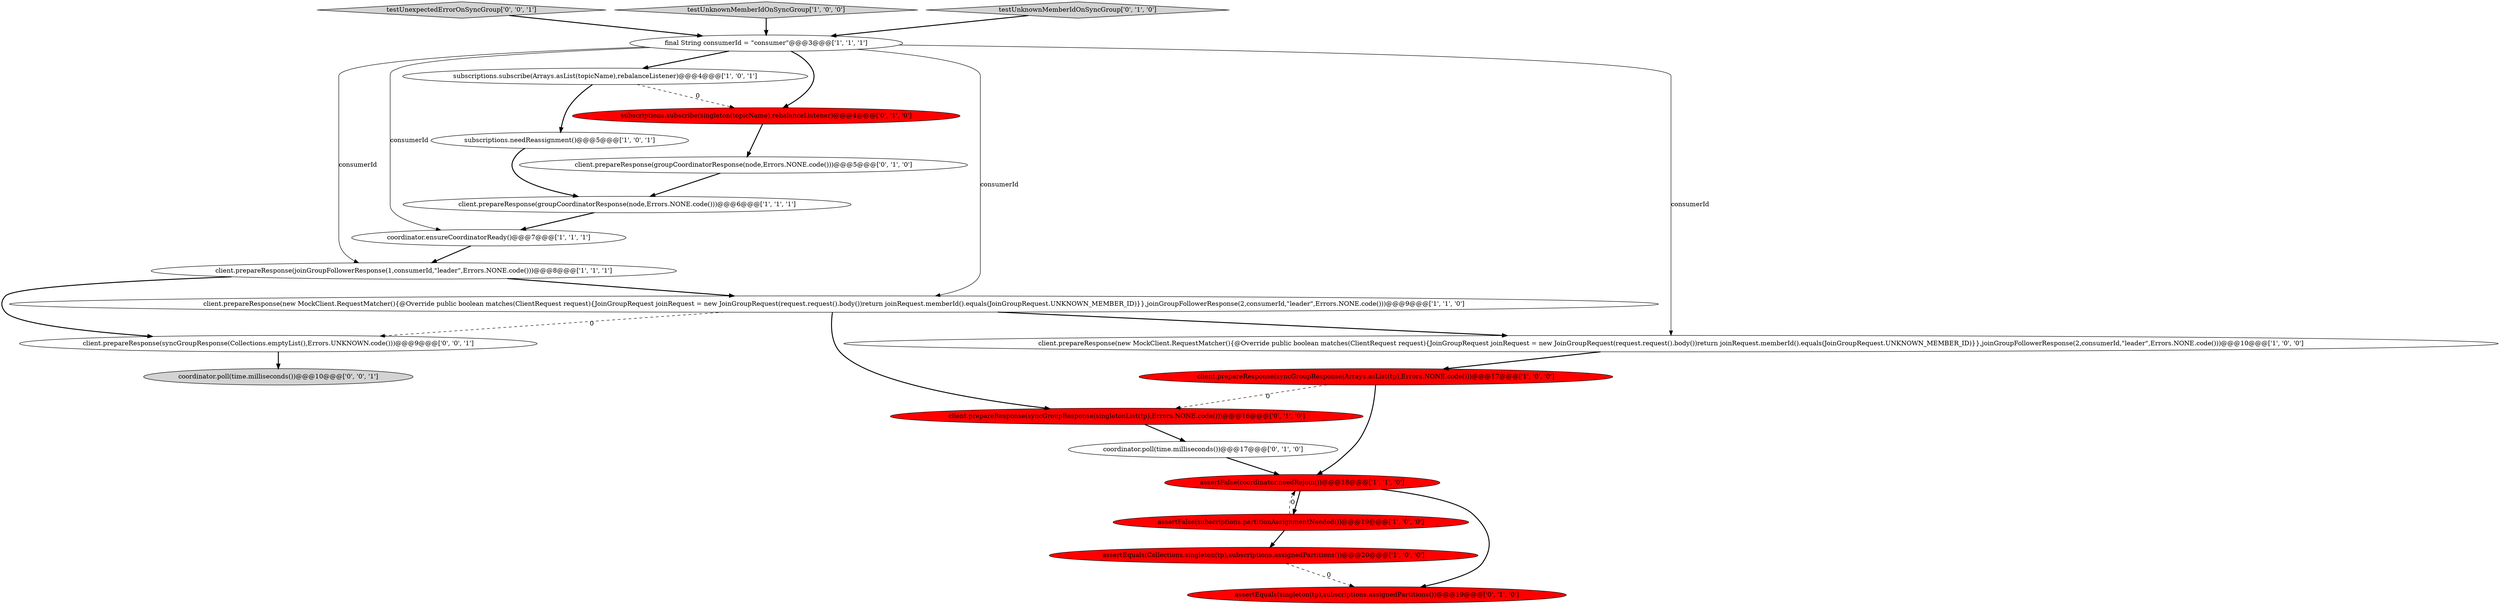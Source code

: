 digraph {
13 [style = filled, label = "client.prepareResponse(groupCoordinatorResponse(node,Errors.NONE.code()))@@@5@@@['0', '1', '0']", fillcolor = white, shape = ellipse image = "AAA0AAABBB2BBB"];
19 [style = filled, label = "testUnexpectedErrorOnSyncGroup['0', '0', '1']", fillcolor = lightgray, shape = diamond image = "AAA0AAABBB3BBB"];
2 [style = filled, label = "assertFalse(subscriptions.partitionAssignmentNeeded())@@@19@@@['1', '0', '0']", fillcolor = red, shape = ellipse image = "AAA1AAABBB1BBB"];
12 [style = filled, label = "client.prepareResponse(syncGroupResponse(Arrays.asList(tp),Errors.NONE.code()))@@@17@@@['1', '0', '0']", fillcolor = red, shape = ellipse image = "AAA1AAABBB1BBB"];
9 [style = filled, label = "testUnknownMemberIdOnSyncGroup['1', '0', '0']", fillcolor = lightgray, shape = diamond image = "AAA0AAABBB1BBB"];
4 [style = filled, label = "subscriptions.subscribe(Arrays.asList(topicName),rebalanceListener)@@@4@@@['1', '0', '1']", fillcolor = white, shape = ellipse image = "AAA0AAABBB1BBB"];
11 [style = filled, label = "subscriptions.needReassignment()@@@5@@@['1', '0', '1']", fillcolor = white, shape = ellipse image = "AAA0AAABBB1BBB"];
20 [style = filled, label = "client.prepareResponse(syncGroupResponse(Collections.emptyList(),Errors.UNKNOWN.code()))@@@9@@@['0', '0', '1']", fillcolor = white, shape = ellipse image = "AAA0AAABBB3BBB"];
7 [style = filled, label = "client.prepareResponse(groupCoordinatorResponse(node,Errors.NONE.code()))@@@6@@@['1', '1', '1']", fillcolor = white, shape = ellipse image = "AAA0AAABBB1BBB"];
21 [style = filled, label = "coordinator.poll(time.milliseconds())@@@10@@@['0', '0', '1']", fillcolor = lightgray, shape = ellipse image = "AAA0AAABBB3BBB"];
14 [style = filled, label = "client.prepareResponse(syncGroupResponse(singletonList(tp),Errors.NONE.code()))@@@16@@@['0', '1', '0']", fillcolor = red, shape = ellipse image = "AAA1AAABBB2BBB"];
5 [style = filled, label = "client.prepareResponse(joinGroupFollowerResponse(1,consumerId,\"leader\",Errors.NONE.code()))@@@8@@@['1', '1', '1']", fillcolor = white, shape = ellipse image = "AAA0AAABBB1BBB"];
8 [style = filled, label = "final String consumerId = \"consumer\"@@@3@@@['1', '1', '1']", fillcolor = white, shape = ellipse image = "AAA0AAABBB1BBB"];
15 [style = filled, label = "subscriptions.subscribe(singleton(topicName),rebalanceListener)@@@4@@@['0', '1', '0']", fillcolor = red, shape = ellipse image = "AAA1AAABBB2BBB"];
6 [style = filled, label = "assertEquals(Collections.singleton(tp),subscriptions.assignedPartitions())@@@20@@@['1', '0', '0']", fillcolor = red, shape = ellipse image = "AAA1AAABBB1BBB"];
10 [style = filled, label = "client.prepareResponse(new MockClient.RequestMatcher(){@Override public boolean matches(ClientRequest request){JoinGroupRequest joinRequest = new JoinGroupRequest(request.request().body())return joinRequest.memberId().equals(JoinGroupRequest.UNKNOWN_MEMBER_ID)}},joinGroupFollowerResponse(2,consumerId,\"leader\",Errors.NONE.code()))@@@10@@@['1', '0', '0']", fillcolor = white, shape = ellipse image = "AAA0AAABBB1BBB"];
1 [style = filled, label = "assertFalse(coordinator.needRejoin())@@@18@@@['1', '1', '0']", fillcolor = red, shape = ellipse image = "AAA1AAABBB1BBB"];
16 [style = filled, label = "testUnknownMemberIdOnSyncGroup['0', '1', '0']", fillcolor = lightgray, shape = diamond image = "AAA0AAABBB2BBB"];
3 [style = filled, label = "client.prepareResponse(new MockClient.RequestMatcher(){@Override public boolean matches(ClientRequest request){JoinGroupRequest joinRequest = new JoinGroupRequest(request.request().body())return joinRequest.memberId().equals(JoinGroupRequest.UNKNOWN_MEMBER_ID)}},joinGroupFollowerResponse(2,consumerId,\"leader\",Errors.NONE.code()))@@@9@@@['1', '1', '0']", fillcolor = white, shape = ellipse image = "AAA0AAABBB1BBB"];
0 [style = filled, label = "coordinator.ensureCoordinatorReady()@@@7@@@['1', '1', '1']", fillcolor = white, shape = ellipse image = "AAA0AAABBB1BBB"];
17 [style = filled, label = "assertEquals(singleton(tp),subscriptions.assignedPartitions())@@@19@@@['0', '1', '0']", fillcolor = red, shape = ellipse image = "AAA1AAABBB2BBB"];
18 [style = filled, label = "coordinator.poll(time.milliseconds())@@@17@@@['0', '1', '0']", fillcolor = white, shape = ellipse image = "AAA0AAABBB2BBB"];
5->3 [style = bold, label=""];
15->13 [style = bold, label=""];
8->15 [style = bold, label=""];
16->8 [style = bold, label=""];
5->20 [style = bold, label=""];
2->6 [style = bold, label=""];
8->5 [style = solid, label="consumerId"];
3->14 [style = bold, label=""];
7->0 [style = bold, label=""];
8->10 [style = solid, label="consumerId"];
6->17 [style = dashed, label="0"];
9->8 [style = bold, label=""];
12->1 [style = bold, label=""];
19->8 [style = bold, label=""];
1->17 [style = bold, label=""];
20->21 [style = bold, label=""];
3->10 [style = bold, label=""];
12->14 [style = dashed, label="0"];
18->1 [style = bold, label=""];
10->12 [style = bold, label=""];
13->7 [style = bold, label=""];
4->15 [style = dashed, label="0"];
3->20 [style = dashed, label="0"];
14->18 [style = bold, label=""];
1->2 [style = bold, label=""];
2->1 [style = dashed, label="0"];
8->4 [style = bold, label=""];
8->3 [style = solid, label="consumerId"];
4->11 [style = bold, label=""];
8->0 [style = solid, label="consumerId"];
11->7 [style = bold, label=""];
0->5 [style = bold, label=""];
}
